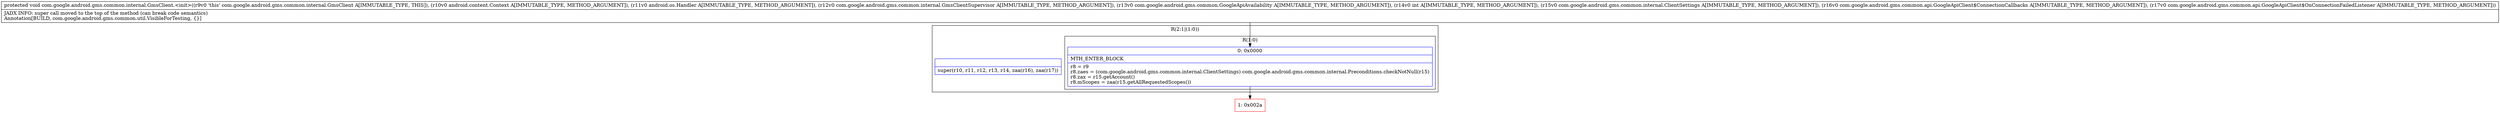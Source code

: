 digraph "CFG forcom.google.android.gms.common.internal.GmsClient.\<init\>(Landroid\/content\/Context;Landroid\/os\/Handler;Lcom\/google\/android\/gms\/common\/internal\/GmsClientSupervisor;Lcom\/google\/android\/gms\/common\/GoogleApiAvailability;ILcom\/google\/android\/gms\/common\/internal\/ClientSettings;Lcom\/google\/android\/gms\/common\/api\/GoogleApiClient$ConnectionCallbacks;Lcom\/google\/android\/gms\/common\/api\/GoogleApiClient$OnConnectionFailedListener;)V" {
subgraph cluster_Region_631955610 {
label = "R(2:1|(1:0))";
node [shape=record,color=blue];
Node_InsnContainer_1119750327 [shape=record,label="{|super(r10, r11, r12, r13, r14, zaa(r16), zaa(r17))\l}"];
subgraph cluster_Region_71942710 {
label = "R(1:0)";
node [shape=record,color=blue];
Node_0 [shape=record,label="{0\:\ 0x0000|MTH_ENTER_BLOCK\l|r8 = r9\lr8.zaes = (com.google.android.gms.common.internal.ClientSettings) com.google.android.gms.common.internal.Preconditions.checkNotNull(r15)\lr8.zax = r15.getAccount()\lr8.mScopes = zaa(r15.getAllRequestedScopes())\l}"];
}
}
Node_1 [shape=record,color=red,label="{1\:\ 0x002a}"];
MethodNode[shape=record,label="{protected void com.google.android.gms.common.internal.GmsClient.\<init\>((r9v0 'this' com.google.android.gms.common.internal.GmsClient A[IMMUTABLE_TYPE, THIS]), (r10v0 android.content.Context A[IMMUTABLE_TYPE, METHOD_ARGUMENT]), (r11v0 android.os.Handler A[IMMUTABLE_TYPE, METHOD_ARGUMENT]), (r12v0 com.google.android.gms.common.internal.GmsClientSupervisor A[IMMUTABLE_TYPE, METHOD_ARGUMENT]), (r13v0 com.google.android.gms.common.GoogleApiAvailability A[IMMUTABLE_TYPE, METHOD_ARGUMENT]), (r14v0 int A[IMMUTABLE_TYPE, METHOD_ARGUMENT]), (r15v0 com.google.android.gms.common.internal.ClientSettings A[IMMUTABLE_TYPE, METHOD_ARGUMENT]), (r16v0 com.google.android.gms.common.api.GoogleApiClient$ConnectionCallbacks A[IMMUTABLE_TYPE, METHOD_ARGUMENT]), (r17v0 com.google.android.gms.common.api.GoogleApiClient$OnConnectionFailedListener A[IMMUTABLE_TYPE, METHOD_ARGUMENT]))  | JADX INFO: super call moved to the top of the method (can break code semantics)\lAnnotation[BUILD, com.google.android.gms.common.util.VisibleForTesting, \{\}]\l}"];
MethodNode -> Node_0;
Node_0 -> Node_1;
}

